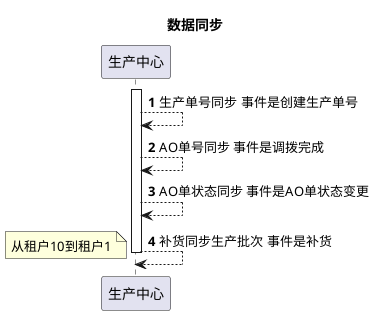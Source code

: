 @startuml
autonumber

title 数据同步

activate 生产中心

生产中心--> 生产中心: 生产单号同步 事件是创建生产单号

生产中心--> 生产中心: AO单号同步 事件是调拨完成

生产中心--> 生产中心: AO单状态同步 事件是AO单状态变更

生产中心--> 生产中心: 补货同步生产批次 事件是补货

note left
从租户10到租户1
end note

deactivate 生产中心

@enduml